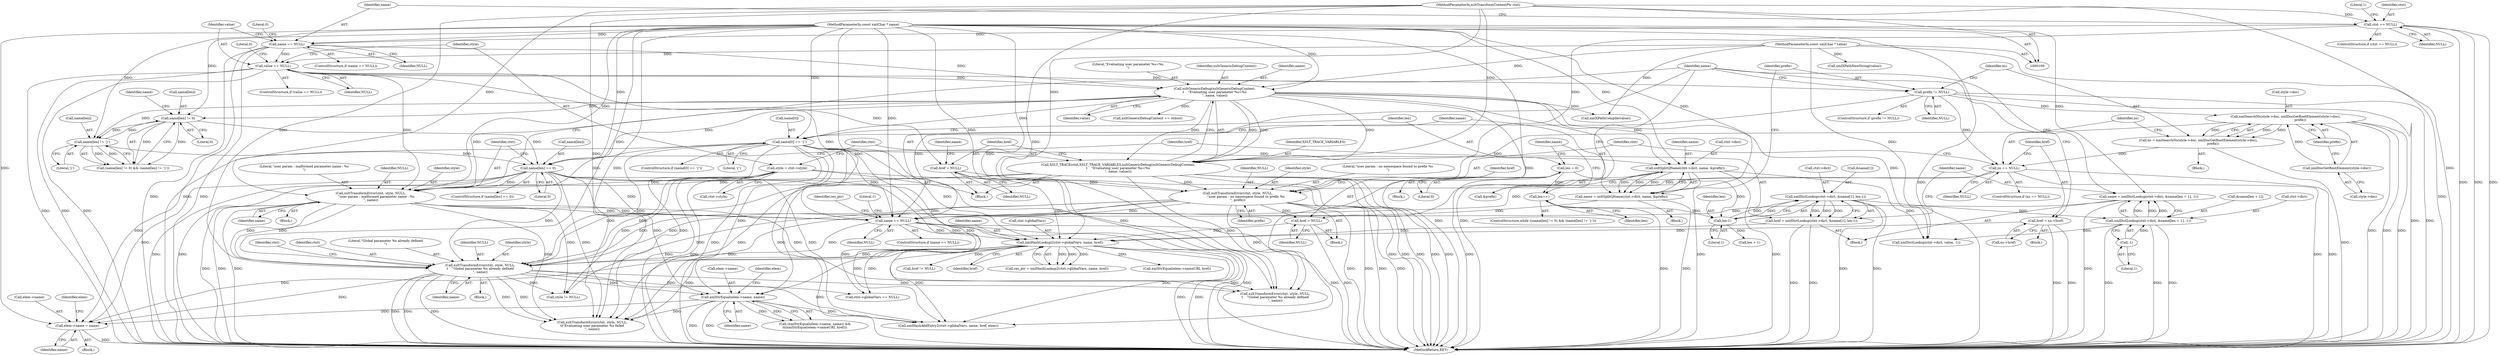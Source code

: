 digraph "0_Chrome_96dbafe288dbe2f0cc45fa3c39daf6d0c37acbab_45@pointer" {
"1000547" [label="(Call,elem->name = name)"];
"1000345" [label="(Call,xmlStrEqual(elem->name, name))"];
"1000184" [label="(Call,name[len] == 0)"];
"1000171" [label="(Call,name[len] != 0)"];
"1000150" [label="(Call,xsltGenericDebug(xsltGenericDebugContext,\n\t    \"Evaluating user parameter %s=%s\n\", name, value))"];
"1000131" [label="(Call,name == NULL)"];
"1000111" [label="(MethodParameterIn,const xmlChar * name)"];
"1000124" [label="(Call,ctxt == NULL)"];
"1000110" [label="(MethodParameterIn,xsltTransformContextPtr ctxt)"];
"1000137" [label="(Call,value == NULL)"];
"1000112" [label="(MethodParameterIn,const xmlChar * value)"];
"1000176" [label="(Call,name[len] != '}')"];
"1000283" [label="(Call,xmlHashLookup2(ctxt->globalVars, name, href))"];
"1000159" [label="(Call,name[0] == '{')"];
"1000275" [label="(Call,name == NULL)"];
"1000190" [label="(Call,xsltTransformError(ctxt, style, NULL,\n           \"user param : malformed parameter name : %s\n\", name))"];
"1000147" [label="(Call,XSLT_TRACE(ctxt,XSLT_TRACE_VARIABLES,xsltGenericDebug(xsltGenericDebugContext,\n\t    \"Evaluating user parameter %s=%s\n\", name, value)))"];
"1000142" [label="(Call,style = ctxt->style)"];
"1000211" [label="(Call,name = xmlDictLookup(ctxt->dict, &name[len + 1], -1))"];
"1000213" [label="(Call,xmlDictLookup(ctxt->dict, &name[len + 1], -1))"];
"1000200" [label="(Call,xmlDictLookup(ctxt->dict, &name[1], len-1))"];
"1000208" [label="(Call,len-1)"];
"1000181" [label="(Call,len++)"];
"1000166" [label="(Call,len = 0)"];
"1000223" [label="(Call,-1)"];
"1000227" [label="(Call,name = xsltSplitQName(ctxt->dict, name, &prefix))"];
"1000229" [label="(Call,xsltSplitQName(ctxt->dict, name, &prefix))"];
"1000237" [label="(Call,prefix != NULL)"];
"1000254" [label="(Call,ns == NULL)"];
"1000242" [label="(Call,ns = xmlSearchNs(style->doc, xmlDocGetRootElement(style->doc),\n                             prefix))"];
"1000244" [label="(Call,xmlSearchNs(style->doc, xmlDocGetRootElement(style->doc),\n                             prefix))"];
"1000248" [label="(Call,xmlDocGetRootElement(style->doc))"];
"1000258" [label="(Call,xsltTransformError(ctxt, style, NULL,\n                \"user param : no namespace bound to prefix %s\n\", prefix))"];
"1000264" [label="(Call,href = NULL)"];
"1000198" [label="(Call,href = xmlDictLookup(ctxt->dict, &name[1], len-1))"];
"1000269" [label="(Call,href = ns->href)"];
"1000155" [label="(Call,href = NULL)"];
"1000294" [label="(Call,xsltTransformError(ctxt, style, NULL,\n\t    \"Global parameter %s already defined\n\", name))"];
"1000182" [label="(Identifier,len)"];
"1000564" [label="(Call,href != NULL)"];
"1000242" [label="(Call,ns = xmlSearchNs(style->doc, xmlDocGetRootElement(style->doc),\n                             prefix))"];
"1000385" [label="(Call,xmlXPathCompile(value))"];
"1000243" [label="(Identifier,ns)"];
"1000349" [label="(Identifier,name)"];
"1000220" [label="(Call,len + 1)"];
"1000258" [label="(Call,xsltTransformError(ctxt, style, NULL,\n                \"user param : no namespace bound to prefix %s\n\", prefix))"];
"1000151" [label="(Identifier,xsltGenericDebugContext)"];
"1000257" [label="(Block,)"];
"1000137" [label="(Call,value == NULL)"];
"1000212" [label="(Identifier,name)"];
"1000270" [label="(Identifier,href)"];
"1000301" [label="(Call,ctxt->globalVars == NULL)"];
"1000277" [label="(Identifier,NULL)"];
"1000141" [label="(Literal,0)"];
"1000213" [label="(Call,xmlDictLookup(ctxt->dict, &name[len + 1], -1))"];
"1000210" [label="(Literal,1)"];
"1000156" [label="(Identifier,href)"];
"1000271" [label="(Call,ns->href)"];
"1000548" [label="(Call,elem->name)"];
"1000346" [label="(Call,elem->name)"];
"1000211" [label="(Call,name = xmlDictLookup(ctxt->dict, &name[len + 1], -1))"];
"1000124" [label="(Call,ctxt == NULL)"];
"1000178" [label="(Identifier,name)"];
"1000608" [label="(Call,xmlHashAddEntry2(ctxt->globalVars, name, href, elem))"];
"1000217" [label="(Call,&name[len + 1])"];
"1000240" [label="(Block,)"];
"1000344" [label="(Call,(xmlStrEqual(elem->name, name)) &&\n\t\t(xmlStrEqual(elem->nameURI, href)))"];
"1000265" [label="(Identifier,href)"];
"1000228" [label="(Identifier,name)"];
"1000275" [label="(Call,name == NULL)"];
"1000233" [label="(Identifier,name)"];
"1000195" [label="(Identifier,name)"];
"1000154" [label="(Identifier,value)"];
"1000176" [label="(Call,name[len] != '}')"];
"1000510" [label="(Call,xsltTransformError(ctxt, style, NULL,\n\t\t\"Evaluating user parameter %s failed\n\", name))"];
"1000170" [label="(Call,(name[len] != 0) && (name[len] != '}'))"];
"1000132" [label="(Identifier,name)"];
"1000313" [label="(Call,style != NULL)"];
"1000114" [label="(Block,)"];
"1000209" [label="(Identifier,len)"];
"1000234" [label="(Call,&prefix)"];
"1000352" [label="(Identifier,elem)"];
"1000236" [label="(ControlStructure,if (prefix != NULL))"];
"1000123" [label="(ControlStructure,if (ctxt == NULL))"];
"1000227" [label="(Call,name = xsltSplitQName(ctxt->dict, name, &prefix))"];
"1000144" [label="(Call,ctxt->style)"];
"1000126" [label="(Identifier,NULL)"];
"1000287" [label="(Identifier,name)"];
"1000597" [label="(Call,xmlXPathNewString(value))"];
"1000177" [label="(Call,name[len])"];
"1000143" [label="(Identifier,style)"];
"1000256" [label="(Identifier,NULL)"];
"1000167" [label="(Identifier,len)"];
"1000252" [label="(Identifier,prefix)"];
"1000297" [label="(Identifier,NULL)"];
"1000248" [label="(Call,xmlDocGetRootElement(style->doc))"];
"1000171" [label="(Call,name[len] != 0)"];
"1000189" [label="(Block,)"];
"1000161" [label="(Identifier,name)"];
"1000546" [label="(Block,)"];
"1000142" [label="(Call,style = ctxt->style)"];
"1000164" [label="(Block,)"];
"1000136" [label="(ControlStructure,if (value == NULL))"];
"1000160" [label="(Call,name[0])"];
"1000169" [label="(ControlStructure,while ((name[len] != 0) && (name[len] != '}')))"];
"1000200" [label="(Call,xmlDictLookup(ctxt->dict, &name[1], len-1))"];
"1000264" [label="(Call,href = NULL)"];
"1000245" [label="(Call,style->doc)"];
"1000168" [label="(Literal,0)"];
"1000149" [label="(Identifier,XSLT_TRACE_VARIABLES)"];
"1000244" [label="(Call,xmlSearchNs(style->doc, xmlDocGetRootElement(style->doc),\n                             prefix))"];
"1000226" [label="(Block,)"];
"1000263" [label="(Identifier,prefix)"];
"1000547" [label="(Call,elem->name = name)"];
"1000288" [label="(Identifier,href)"];
"1000192" [label="(Identifier,style)"];
"1000260" [label="(Identifier,style)"];
"1000296" [label="(Identifier,style)"];
"1000175" [label="(Literal,0)"];
"1000224" [label="(Literal,1)"];
"1000345" [label="(Call,xmlStrEqual(elem->name, name))"];
"1000281" [label="(Call,res_ptr = xmlHashLookup2(ctxt->globalVars, name, href))"];
"1000294" [label="(Call,xsltTransformError(ctxt, style, NULL,\n\t    \"Global parameter %s already defined\n\", name))"];
"1000622" [label="(Call,xsltTransformError(ctxt, style, NULL,\n\t    \"Global parameter %s already defined\n\", name))"];
"1000130" [label="(ControlStructure,if (name == NULL))"];
"1000249" [label="(Call,style->doc)"];
"1000155" [label="(Call,href = NULL)"];
"1000157" [label="(Identifier,NULL)"];
"1000303" [label="(Identifier,ctxt)"];
"1000111" [label="(MethodParameterIn,const xmlChar * name)"];
"1000204" [label="(Call,&name[1])"];
"1000110" [label="(MethodParameterIn,xsltTransformContextPtr ctxt)"];
"1000190" [label="(Call,xsltTransformError(ctxt, style, NULL,\n           \"user param : malformed parameter name : %s\n\", name))"];
"1000148" [label="(Identifier,ctxt)"];
"1000147" [label="(Call,XSLT_TRACE(ctxt,XSLT_TRACE_VARIABLES,xsltGenericDebug(xsltGenericDebugContext,\n\t    \"Evaluating user parameter %s=%s\n\", name, value)))"];
"1000230" [label="(Call,ctxt->dict)"];
"1000299" [label="(Identifier,name)"];
"1000183" [label="(ControlStructure,if (name[len] == 0))"];
"1000153" [label="(Identifier,name)"];
"1000133" [label="(Identifier,NULL)"];
"1000554" [label="(Identifier,elem)"];
"1000131" [label="(Call,name == NULL)"];
"1000282" [label="(Identifier,res_ptr)"];
"1000269" [label="(Call,href = ns->href)"];
"1000253" [label="(ControlStructure,if (ns == NULL))"];
"1000268" [label="(Block,)"];
"1000283" [label="(Call,xmlHashLookup2(ctxt->globalVars, name, href))"];
"1000274" [label="(ControlStructure,if (name == NULL))"];
"1000280" [label="(Literal,1)"];
"1000152" [label="(Literal,\"Evaluating user parameter %s=%s\n\")"];
"1000276" [label="(Identifier,name)"];
"1000150" [label="(Call,xsltGenericDebug(xsltGenericDebugContext,\n\t    \"Evaluating user parameter %s=%s\n\", name, value))"];
"1000259" [label="(Identifier,ctxt)"];
"1000158" [label="(ControlStructure,if (name[0] == '{'))"];
"1000208" [label="(Call,len-1)"];
"1000262" [label="(Literal,\"user param : no namespace bound to prefix %s\n\")"];
"1000254" [label="(Call,ns == NULL)"];
"1000139" [label="(Identifier,NULL)"];
"1000197" [label="(Block,)"];
"1000166" [label="(Call,len = 0)"];
"1000188" [label="(Literal,0)"];
"1000198" [label="(Call,href = xmlDictLookup(ctxt->dict, &name[1], len-1))"];
"1000526" [label="(Call,xsltGenericDebugContext == stdout)"];
"1000191" [label="(Identifier,ctxt)"];
"1000223" [label="(Call,-1)"];
"1000194" [label="(Literal,\"user param : malformed parameter name : %s\n\")"];
"1000180" [label="(Literal,'}')"];
"1000284" [label="(Call,ctxt->globalVars)"];
"1000295" [label="(Identifier,ctxt)"];
"1000184" [label="(Call,name[len] == 0)"];
"1000138" [label="(Identifier,value)"];
"1000135" [label="(Literal,0)"];
"1000214" [label="(Call,ctxt->dict)"];
"1000298" [label="(Literal,\"Global parameter %s already defined\n\")"];
"1000237" [label="(Call,prefix != NULL)"];
"1000129" [label="(Literal,1)"];
"1000229" [label="(Call,xsltSplitQName(ctxt->dict, name, &prefix))"];
"1000266" [label="(Identifier,NULL)"];
"1000556" [label="(Call,xmlDictLookup(ctxt->dict, value, -1))"];
"1000159" [label="(Call,name[0] == '{')"];
"1000125" [label="(Identifier,ctxt)"];
"1000112" [label="(MethodParameterIn,const xmlChar * value)"];
"1000630" [label="(MethodReturn,RET)"];
"1000255" [label="(Identifier,ns)"];
"1000293" [label="(Block,)"];
"1000163" [label="(Literal,'{')"];
"1000551" [label="(Identifier,name)"];
"1000350" [label="(Call,xmlStrEqual(elem->nameURI, href))"];
"1000238" [label="(Identifier,prefix)"];
"1000201" [label="(Call,ctxt->dict)"];
"1000261" [label="(Identifier,NULL)"];
"1000173" [label="(Identifier,name)"];
"1000172" [label="(Call,name[len])"];
"1000185" [label="(Call,name[len])"];
"1000199" [label="(Identifier,href)"];
"1000193" [label="(Identifier,NULL)"];
"1000239" [label="(Identifier,NULL)"];
"1000181" [label="(Call,len++)"];
"1000547" -> "1000546"  [label="AST: "];
"1000547" -> "1000551"  [label="CFG: "];
"1000548" -> "1000547"  [label="AST: "];
"1000551" -> "1000547"  [label="AST: "];
"1000554" -> "1000547"  [label="CFG: "];
"1000547" -> "1000630"  [label="DDG: "];
"1000345" -> "1000547"  [label="DDG: "];
"1000184" -> "1000547"  [label="DDG: "];
"1000283" -> "1000547"  [label="DDG: "];
"1000294" -> "1000547"  [label="DDG: "];
"1000159" -> "1000547"  [label="DDG: "];
"1000111" -> "1000547"  [label="DDG: "];
"1000345" -> "1000344"  [label="AST: "];
"1000345" -> "1000349"  [label="CFG: "];
"1000346" -> "1000345"  [label="AST: "];
"1000349" -> "1000345"  [label="AST: "];
"1000352" -> "1000345"  [label="CFG: "];
"1000344" -> "1000345"  [label="CFG: "];
"1000345" -> "1000630"  [label="DDG: "];
"1000345" -> "1000630"  [label="DDG: "];
"1000345" -> "1000344"  [label="DDG: "];
"1000345" -> "1000344"  [label="DDG: "];
"1000184" -> "1000345"  [label="DDG: "];
"1000283" -> "1000345"  [label="DDG: "];
"1000294" -> "1000345"  [label="DDG: "];
"1000159" -> "1000345"  [label="DDG: "];
"1000111" -> "1000345"  [label="DDG: "];
"1000345" -> "1000510"  [label="DDG: "];
"1000345" -> "1000608"  [label="DDG: "];
"1000184" -> "1000183"  [label="AST: "];
"1000184" -> "1000188"  [label="CFG: "];
"1000185" -> "1000184"  [label="AST: "];
"1000188" -> "1000184"  [label="AST: "];
"1000191" -> "1000184"  [label="CFG: "];
"1000199" -> "1000184"  [label="CFG: "];
"1000184" -> "1000630"  [label="DDG: "];
"1000184" -> "1000630"  [label="DDG: "];
"1000171" -> "1000184"  [label="DDG: "];
"1000150" -> "1000184"  [label="DDG: "];
"1000176" -> "1000184"  [label="DDG: "];
"1000111" -> "1000184"  [label="DDG: "];
"1000184" -> "1000190"  [label="DDG: "];
"1000184" -> "1000275"  [label="DDG: "];
"1000184" -> "1000283"  [label="DDG: "];
"1000184" -> "1000294"  [label="DDG: "];
"1000184" -> "1000510"  [label="DDG: "];
"1000184" -> "1000608"  [label="DDG: "];
"1000184" -> "1000622"  [label="DDG: "];
"1000171" -> "1000170"  [label="AST: "];
"1000171" -> "1000175"  [label="CFG: "];
"1000172" -> "1000171"  [label="AST: "];
"1000175" -> "1000171"  [label="AST: "];
"1000178" -> "1000171"  [label="CFG: "];
"1000170" -> "1000171"  [label="CFG: "];
"1000171" -> "1000170"  [label="DDG: "];
"1000171" -> "1000170"  [label="DDG: "];
"1000150" -> "1000171"  [label="DDG: "];
"1000176" -> "1000171"  [label="DDG: "];
"1000111" -> "1000171"  [label="DDG: "];
"1000171" -> "1000176"  [label="DDG: "];
"1000150" -> "1000147"  [label="AST: "];
"1000150" -> "1000154"  [label="CFG: "];
"1000151" -> "1000150"  [label="AST: "];
"1000152" -> "1000150"  [label="AST: "];
"1000153" -> "1000150"  [label="AST: "];
"1000154" -> "1000150"  [label="AST: "];
"1000147" -> "1000150"  [label="CFG: "];
"1000150" -> "1000630"  [label="DDG: "];
"1000150" -> "1000630"  [label="DDG: "];
"1000150" -> "1000147"  [label="DDG: "];
"1000150" -> "1000147"  [label="DDG: "];
"1000150" -> "1000147"  [label="DDG: "];
"1000150" -> "1000147"  [label="DDG: "];
"1000131" -> "1000150"  [label="DDG: "];
"1000111" -> "1000150"  [label="DDG: "];
"1000137" -> "1000150"  [label="DDG: "];
"1000112" -> "1000150"  [label="DDG: "];
"1000150" -> "1000159"  [label="DDG: "];
"1000150" -> "1000176"  [label="DDG: "];
"1000150" -> "1000190"  [label="DDG: "];
"1000150" -> "1000229"  [label="DDG: "];
"1000150" -> "1000385"  [label="DDG: "];
"1000150" -> "1000526"  [label="DDG: "];
"1000150" -> "1000556"  [label="DDG: "];
"1000131" -> "1000130"  [label="AST: "];
"1000131" -> "1000133"  [label="CFG: "];
"1000132" -> "1000131"  [label="AST: "];
"1000133" -> "1000131"  [label="AST: "];
"1000135" -> "1000131"  [label="CFG: "];
"1000138" -> "1000131"  [label="CFG: "];
"1000131" -> "1000630"  [label="DDG: "];
"1000131" -> "1000630"  [label="DDG: "];
"1000131" -> "1000630"  [label="DDG: "];
"1000111" -> "1000131"  [label="DDG: "];
"1000124" -> "1000131"  [label="DDG: "];
"1000131" -> "1000137"  [label="DDG: "];
"1000111" -> "1000109"  [label="AST: "];
"1000111" -> "1000630"  [label="DDG: "];
"1000111" -> "1000159"  [label="DDG: "];
"1000111" -> "1000176"  [label="DDG: "];
"1000111" -> "1000190"  [label="DDG: "];
"1000111" -> "1000211"  [label="DDG: "];
"1000111" -> "1000227"  [label="DDG: "];
"1000111" -> "1000229"  [label="DDG: "];
"1000111" -> "1000275"  [label="DDG: "];
"1000111" -> "1000283"  [label="DDG: "];
"1000111" -> "1000294"  [label="DDG: "];
"1000111" -> "1000510"  [label="DDG: "];
"1000111" -> "1000608"  [label="DDG: "];
"1000111" -> "1000622"  [label="DDG: "];
"1000124" -> "1000123"  [label="AST: "];
"1000124" -> "1000126"  [label="CFG: "];
"1000125" -> "1000124"  [label="AST: "];
"1000126" -> "1000124"  [label="AST: "];
"1000129" -> "1000124"  [label="CFG: "];
"1000132" -> "1000124"  [label="CFG: "];
"1000124" -> "1000630"  [label="DDG: "];
"1000124" -> "1000630"  [label="DDG: "];
"1000124" -> "1000630"  [label="DDG: "];
"1000110" -> "1000124"  [label="DDG: "];
"1000124" -> "1000147"  [label="DDG: "];
"1000110" -> "1000109"  [label="AST: "];
"1000110" -> "1000630"  [label="DDG: "];
"1000110" -> "1000147"  [label="DDG: "];
"1000110" -> "1000190"  [label="DDG: "];
"1000110" -> "1000258"  [label="DDG: "];
"1000110" -> "1000294"  [label="DDG: "];
"1000110" -> "1000510"  [label="DDG: "];
"1000110" -> "1000622"  [label="DDG: "];
"1000137" -> "1000136"  [label="AST: "];
"1000137" -> "1000139"  [label="CFG: "];
"1000138" -> "1000137"  [label="AST: "];
"1000139" -> "1000137"  [label="AST: "];
"1000141" -> "1000137"  [label="CFG: "];
"1000143" -> "1000137"  [label="CFG: "];
"1000137" -> "1000630"  [label="DDG: "];
"1000137" -> "1000630"  [label="DDG: "];
"1000137" -> "1000630"  [label="DDG: "];
"1000112" -> "1000137"  [label="DDG: "];
"1000137" -> "1000155"  [label="DDG: "];
"1000137" -> "1000190"  [label="DDG: "];
"1000137" -> "1000237"  [label="DDG: "];
"1000137" -> "1000275"  [label="DDG: "];
"1000112" -> "1000109"  [label="AST: "];
"1000112" -> "1000630"  [label="DDG: "];
"1000112" -> "1000385"  [label="DDG: "];
"1000112" -> "1000556"  [label="DDG: "];
"1000112" -> "1000597"  [label="DDG: "];
"1000176" -> "1000170"  [label="AST: "];
"1000176" -> "1000180"  [label="CFG: "];
"1000177" -> "1000176"  [label="AST: "];
"1000180" -> "1000176"  [label="AST: "];
"1000170" -> "1000176"  [label="CFG: "];
"1000176" -> "1000170"  [label="DDG: "];
"1000176" -> "1000170"  [label="DDG: "];
"1000283" -> "1000281"  [label="AST: "];
"1000283" -> "1000288"  [label="CFG: "];
"1000284" -> "1000283"  [label="AST: "];
"1000287" -> "1000283"  [label="AST: "];
"1000288" -> "1000283"  [label="AST: "];
"1000281" -> "1000283"  [label="CFG: "];
"1000283" -> "1000630"  [label="DDG: "];
"1000283" -> "1000630"  [label="DDG: "];
"1000283" -> "1000281"  [label="DDG: "];
"1000283" -> "1000281"  [label="DDG: "];
"1000283" -> "1000281"  [label="DDG: "];
"1000159" -> "1000283"  [label="DDG: "];
"1000275" -> "1000283"  [label="DDG: "];
"1000264" -> "1000283"  [label="DDG: "];
"1000198" -> "1000283"  [label="DDG: "];
"1000269" -> "1000283"  [label="DDG: "];
"1000155" -> "1000283"  [label="DDG: "];
"1000283" -> "1000294"  [label="DDG: "];
"1000283" -> "1000301"  [label="DDG: "];
"1000283" -> "1000350"  [label="DDG: "];
"1000283" -> "1000510"  [label="DDG: "];
"1000283" -> "1000564"  [label="DDG: "];
"1000283" -> "1000608"  [label="DDG: "];
"1000283" -> "1000608"  [label="DDG: "];
"1000159" -> "1000158"  [label="AST: "];
"1000159" -> "1000163"  [label="CFG: "];
"1000160" -> "1000159"  [label="AST: "];
"1000163" -> "1000159"  [label="AST: "];
"1000167" -> "1000159"  [label="CFG: "];
"1000228" -> "1000159"  [label="CFG: "];
"1000159" -> "1000630"  [label="DDG: "];
"1000159" -> "1000630"  [label="DDG: "];
"1000159" -> "1000190"  [label="DDG: "];
"1000159" -> "1000229"  [label="DDG: "];
"1000159" -> "1000275"  [label="DDG: "];
"1000159" -> "1000294"  [label="DDG: "];
"1000159" -> "1000510"  [label="DDG: "];
"1000159" -> "1000608"  [label="DDG: "];
"1000159" -> "1000622"  [label="DDG: "];
"1000275" -> "1000274"  [label="AST: "];
"1000275" -> "1000277"  [label="CFG: "];
"1000276" -> "1000275"  [label="AST: "];
"1000277" -> "1000275"  [label="AST: "];
"1000280" -> "1000275"  [label="CFG: "];
"1000282" -> "1000275"  [label="CFG: "];
"1000275" -> "1000630"  [label="DDG: "];
"1000275" -> "1000630"  [label="DDG: "];
"1000275" -> "1000630"  [label="DDG: "];
"1000190" -> "1000275"  [label="DDG: "];
"1000190" -> "1000275"  [label="DDG: "];
"1000211" -> "1000275"  [label="DDG: "];
"1000227" -> "1000275"  [label="DDG: "];
"1000237" -> "1000275"  [label="DDG: "];
"1000254" -> "1000275"  [label="DDG: "];
"1000258" -> "1000275"  [label="DDG: "];
"1000275" -> "1000294"  [label="DDG: "];
"1000275" -> "1000301"  [label="DDG: "];
"1000190" -> "1000189"  [label="AST: "];
"1000190" -> "1000195"  [label="CFG: "];
"1000191" -> "1000190"  [label="AST: "];
"1000192" -> "1000190"  [label="AST: "];
"1000193" -> "1000190"  [label="AST: "];
"1000194" -> "1000190"  [label="AST: "];
"1000195" -> "1000190"  [label="AST: "];
"1000276" -> "1000190"  [label="CFG: "];
"1000190" -> "1000630"  [label="DDG: "];
"1000190" -> "1000630"  [label="DDG: "];
"1000190" -> "1000630"  [label="DDG: "];
"1000147" -> "1000190"  [label="DDG: "];
"1000142" -> "1000190"  [label="DDG: "];
"1000190" -> "1000294"  [label="DDG: "];
"1000190" -> "1000294"  [label="DDG: "];
"1000190" -> "1000313"  [label="DDG: "];
"1000190" -> "1000510"  [label="DDG: "];
"1000190" -> "1000622"  [label="DDG: "];
"1000147" -> "1000114"  [label="AST: "];
"1000148" -> "1000147"  [label="AST: "];
"1000149" -> "1000147"  [label="AST: "];
"1000156" -> "1000147"  [label="CFG: "];
"1000147" -> "1000630"  [label="DDG: "];
"1000147" -> "1000630"  [label="DDG: "];
"1000147" -> "1000630"  [label="DDG: "];
"1000147" -> "1000630"  [label="DDG: "];
"1000147" -> "1000258"  [label="DDG: "];
"1000147" -> "1000294"  [label="DDG: "];
"1000147" -> "1000510"  [label="DDG: "];
"1000147" -> "1000622"  [label="DDG: "];
"1000142" -> "1000114"  [label="AST: "];
"1000142" -> "1000144"  [label="CFG: "];
"1000143" -> "1000142"  [label="AST: "];
"1000144" -> "1000142"  [label="AST: "];
"1000148" -> "1000142"  [label="CFG: "];
"1000142" -> "1000630"  [label="DDG: "];
"1000142" -> "1000630"  [label="DDG: "];
"1000142" -> "1000258"  [label="DDG: "];
"1000142" -> "1000294"  [label="DDG: "];
"1000142" -> "1000313"  [label="DDG: "];
"1000211" -> "1000197"  [label="AST: "];
"1000211" -> "1000213"  [label="CFG: "];
"1000212" -> "1000211"  [label="AST: "];
"1000213" -> "1000211"  [label="AST: "];
"1000276" -> "1000211"  [label="CFG: "];
"1000211" -> "1000630"  [label="DDG: "];
"1000213" -> "1000211"  [label="DDG: "];
"1000213" -> "1000211"  [label="DDG: "];
"1000213" -> "1000211"  [label="DDG: "];
"1000213" -> "1000223"  [label="CFG: "];
"1000214" -> "1000213"  [label="AST: "];
"1000217" -> "1000213"  [label="AST: "];
"1000223" -> "1000213"  [label="AST: "];
"1000213" -> "1000630"  [label="DDG: "];
"1000213" -> "1000630"  [label="DDG: "];
"1000213" -> "1000630"  [label="DDG: "];
"1000200" -> "1000213"  [label="DDG: "];
"1000223" -> "1000213"  [label="DDG: "];
"1000213" -> "1000556"  [label="DDG: "];
"1000200" -> "1000198"  [label="AST: "];
"1000200" -> "1000208"  [label="CFG: "];
"1000201" -> "1000200"  [label="AST: "];
"1000204" -> "1000200"  [label="AST: "];
"1000208" -> "1000200"  [label="AST: "];
"1000198" -> "1000200"  [label="CFG: "];
"1000200" -> "1000630"  [label="DDG: "];
"1000200" -> "1000630"  [label="DDG: "];
"1000200" -> "1000198"  [label="DDG: "];
"1000200" -> "1000198"  [label="DDG: "];
"1000200" -> "1000198"  [label="DDG: "];
"1000208" -> "1000200"  [label="DDG: "];
"1000208" -> "1000200"  [label="DDG: "];
"1000208" -> "1000210"  [label="CFG: "];
"1000209" -> "1000208"  [label="AST: "];
"1000210" -> "1000208"  [label="AST: "];
"1000181" -> "1000208"  [label="DDG: "];
"1000166" -> "1000208"  [label="DDG: "];
"1000208" -> "1000220"  [label="DDG: "];
"1000181" -> "1000169"  [label="AST: "];
"1000181" -> "1000182"  [label="CFG: "];
"1000182" -> "1000181"  [label="AST: "];
"1000173" -> "1000181"  [label="CFG: "];
"1000181" -> "1000630"  [label="DDG: "];
"1000166" -> "1000181"  [label="DDG: "];
"1000166" -> "1000164"  [label="AST: "];
"1000166" -> "1000168"  [label="CFG: "];
"1000167" -> "1000166"  [label="AST: "];
"1000168" -> "1000166"  [label="AST: "];
"1000173" -> "1000166"  [label="CFG: "];
"1000166" -> "1000630"  [label="DDG: "];
"1000223" -> "1000224"  [label="CFG: "];
"1000224" -> "1000223"  [label="AST: "];
"1000227" -> "1000226"  [label="AST: "];
"1000227" -> "1000229"  [label="CFG: "];
"1000228" -> "1000227"  [label="AST: "];
"1000229" -> "1000227"  [label="AST: "];
"1000238" -> "1000227"  [label="CFG: "];
"1000227" -> "1000630"  [label="DDG: "];
"1000229" -> "1000227"  [label="DDG: "];
"1000229" -> "1000227"  [label="DDG: "];
"1000229" -> "1000227"  [label="DDG: "];
"1000229" -> "1000234"  [label="CFG: "];
"1000230" -> "1000229"  [label="AST: "];
"1000233" -> "1000229"  [label="AST: "];
"1000234" -> "1000229"  [label="AST: "];
"1000229" -> "1000630"  [label="DDG: "];
"1000229" -> "1000630"  [label="DDG: "];
"1000229" -> "1000556"  [label="DDG: "];
"1000237" -> "1000236"  [label="AST: "];
"1000237" -> "1000239"  [label="CFG: "];
"1000238" -> "1000237"  [label="AST: "];
"1000239" -> "1000237"  [label="AST: "];
"1000243" -> "1000237"  [label="CFG: "];
"1000276" -> "1000237"  [label="CFG: "];
"1000237" -> "1000630"  [label="DDG: "];
"1000237" -> "1000630"  [label="DDG: "];
"1000237" -> "1000244"  [label="DDG: "];
"1000237" -> "1000254"  [label="DDG: "];
"1000254" -> "1000253"  [label="AST: "];
"1000254" -> "1000256"  [label="CFG: "];
"1000255" -> "1000254"  [label="AST: "];
"1000256" -> "1000254"  [label="AST: "];
"1000259" -> "1000254"  [label="CFG: "];
"1000270" -> "1000254"  [label="CFG: "];
"1000254" -> "1000630"  [label="DDG: "];
"1000254" -> "1000630"  [label="DDG: "];
"1000242" -> "1000254"  [label="DDG: "];
"1000254" -> "1000258"  [label="DDG: "];
"1000242" -> "1000240"  [label="AST: "];
"1000242" -> "1000244"  [label="CFG: "];
"1000243" -> "1000242"  [label="AST: "];
"1000244" -> "1000242"  [label="AST: "];
"1000255" -> "1000242"  [label="CFG: "];
"1000242" -> "1000630"  [label="DDG: "];
"1000244" -> "1000242"  [label="DDG: "];
"1000244" -> "1000242"  [label="DDG: "];
"1000244" -> "1000242"  [label="DDG: "];
"1000244" -> "1000252"  [label="CFG: "];
"1000245" -> "1000244"  [label="AST: "];
"1000248" -> "1000244"  [label="AST: "];
"1000252" -> "1000244"  [label="AST: "];
"1000244" -> "1000630"  [label="DDG: "];
"1000244" -> "1000630"  [label="DDG: "];
"1000244" -> "1000630"  [label="DDG: "];
"1000248" -> "1000244"  [label="DDG: "];
"1000244" -> "1000258"  [label="DDG: "];
"1000248" -> "1000249"  [label="CFG: "];
"1000249" -> "1000248"  [label="AST: "];
"1000252" -> "1000248"  [label="CFG: "];
"1000258" -> "1000257"  [label="AST: "];
"1000258" -> "1000263"  [label="CFG: "];
"1000259" -> "1000258"  [label="AST: "];
"1000260" -> "1000258"  [label="AST: "];
"1000261" -> "1000258"  [label="AST: "];
"1000262" -> "1000258"  [label="AST: "];
"1000263" -> "1000258"  [label="AST: "];
"1000265" -> "1000258"  [label="CFG: "];
"1000258" -> "1000630"  [label="DDG: "];
"1000258" -> "1000630"  [label="DDG: "];
"1000258" -> "1000630"  [label="DDG: "];
"1000258" -> "1000630"  [label="DDG: "];
"1000258" -> "1000264"  [label="DDG: "];
"1000258" -> "1000294"  [label="DDG: "];
"1000258" -> "1000294"  [label="DDG: "];
"1000258" -> "1000313"  [label="DDG: "];
"1000258" -> "1000510"  [label="DDG: "];
"1000258" -> "1000622"  [label="DDG: "];
"1000264" -> "1000257"  [label="AST: "];
"1000264" -> "1000266"  [label="CFG: "];
"1000265" -> "1000264"  [label="AST: "];
"1000266" -> "1000264"  [label="AST: "];
"1000276" -> "1000264"  [label="CFG: "];
"1000264" -> "1000630"  [label="DDG: "];
"1000198" -> "1000197"  [label="AST: "];
"1000199" -> "1000198"  [label="AST: "];
"1000212" -> "1000198"  [label="CFG: "];
"1000198" -> "1000630"  [label="DDG: "];
"1000198" -> "1000630"  [label="DDG: "];
"1000269" -> "1000268"  [label="AST: "];
"1000269" -> "1000271"  [label="CFG: "];
"1000270" -> "1000269"  [label="AST: "];
"1000271" -> "1000269"  [label="AST: "];
"1000276" -> "1000269"  [label="CFG: "];
"1000269" -> "1000630"  [label="DDG: "];
"1000269" -> "1000630"  [label="DDG: "];
"1000155" -> "1000114"  [label="AST: "];
"1000155" -> "1000157"  [label="CFG: "];
"1000156" -> "1000155"  [label="AST: "];
"1000157" -> "1000155"  [label="AST: "];
"1000161" -> "1000155"  [label="CFG: "];
"1000155" -> "1000630"  [label="DDG: "];
"1000294" -> "1000293"  [label="AST: "];
"1000294" -> "1000299"  [label="CFG: "];
"1000295" -> "1000294"  [label="AST: "];
"1000296" -> "1000294"  [label="AST: "];
"1000297" -> "1000294"  [label="AST: "];
"1000298" -> "1000294"  [label="AST: "];
"1000299" -> "1000294"  [label="AST: "];
"1000303" -> "1000294"  [label="CFG: "];
"1000294" -> "1000630"  [label="DDG: "];
"1000294" -> "1000630"  [label="DDG: "];
"1000294" -> "1000630"  [label="DDG: "];
"1000294" -> "1000301"  [label="DDG: "];
"1000294" -> "1000313"  [label="DDG: "];
"1000294" -> "1000510"  [label="DDG: "];
"1000294" -> "1000510"  [label="DDG: "];
"1000294" -> "1000608"  [label="DDG: "];
"1000294" -> "1000622"  [label="DDG: "];
}
